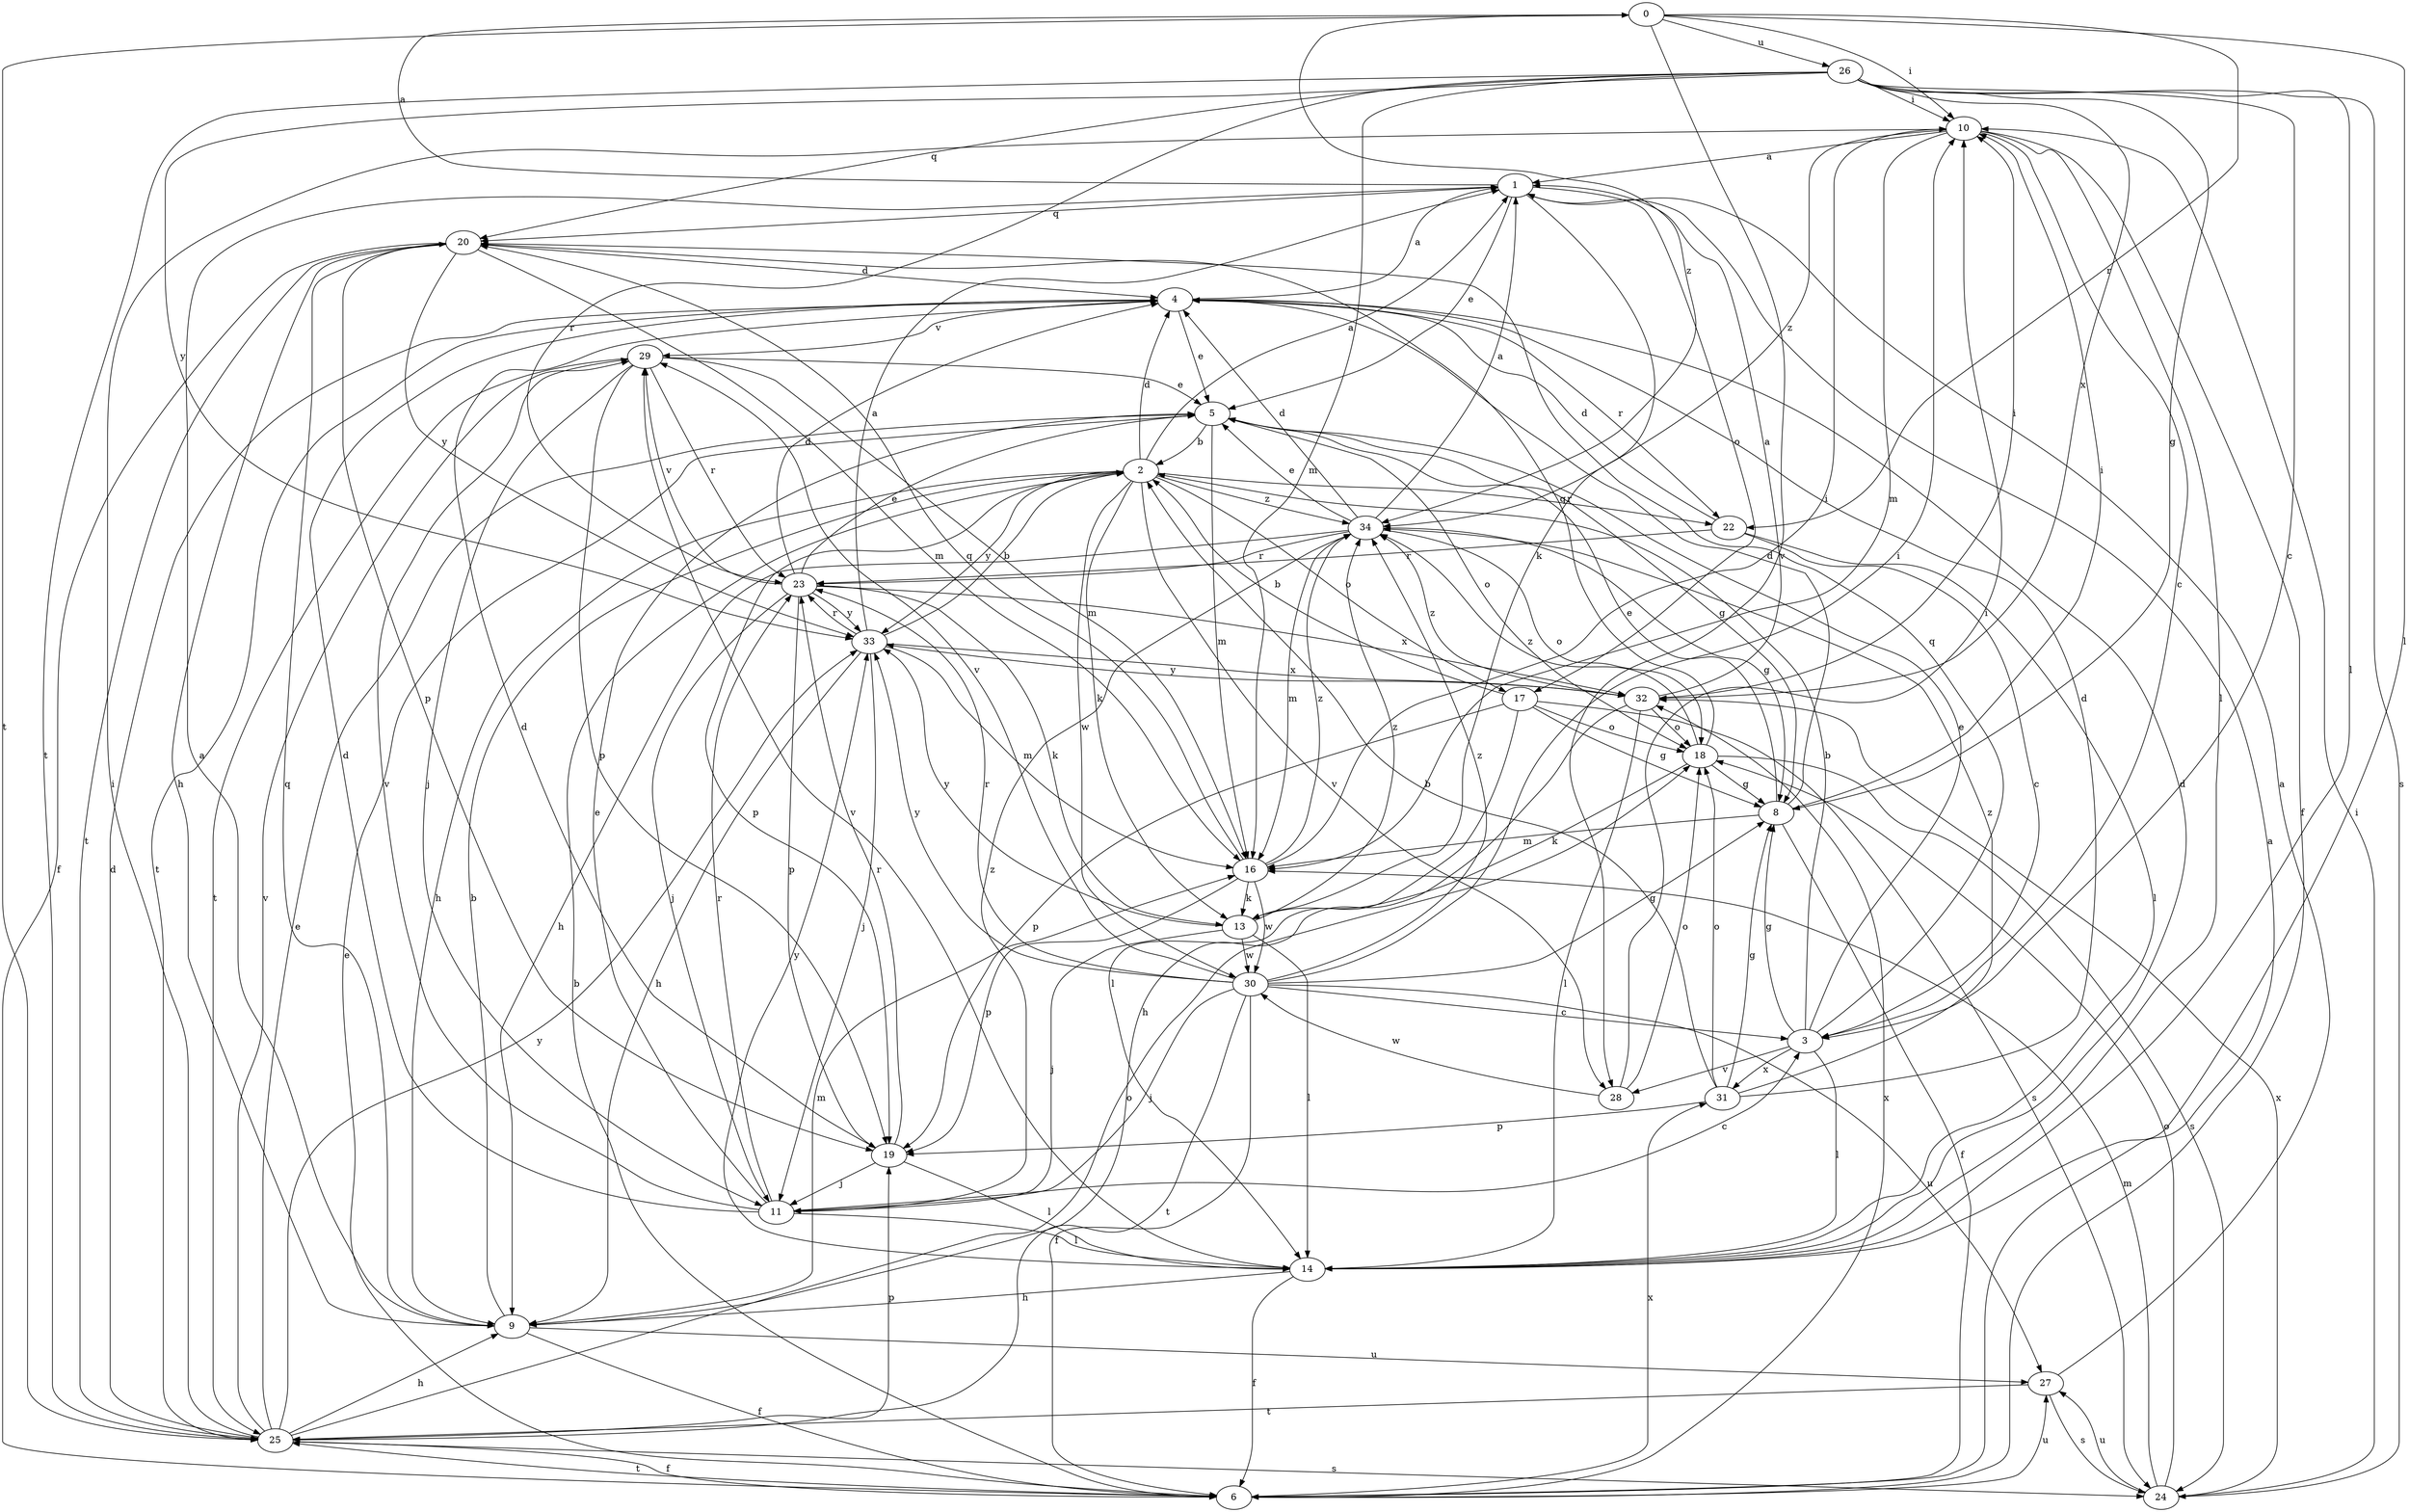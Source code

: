 strict digraph  {
0;
1;
2;
3;
4;
5;
6;
8;
9;
10;
11;
13;
14;
16;
17;
18;
19;
20;
22;
23;
24;
25;
26;
27;
28;
29;
30;
31;
32;
33;
34;
0 -> 10  [label=i];
0 -> 14  [label=l];
0 -> 22  [label=r];
0 -> 25  [label=t];
0 -> 26  [label=u];
0 -> 28  [label=v];
0 -> 34  [label=z];
1 -> 0  [label=a];
1 -> 5  [label=e];
1 -> 13  [label=k];
1 -> 17  [label=o];
1 -> 20  [label=q];
2 -> 1  [label=a];
2 -> 4  [label=d];
2 -> 9  [label=h];
2 -> 13  [label=k];
2 -> 17  [label=o];
2 -> 19  [label=p];
2 -> 22  [label=r];
2 -> 28  [label=v];
2 -> 30  [label=w];
2 -> 33  [label=y];
2 -> 34  [label=z];
3 -> 2  [label=b];
3 -> 5  [label=e];
3 -> 8  [label=g];
3 -> 14  [label=l];
3 -> 20  [label=q];
3 -> 28  [label=v];
3 -> 31  [label=x];
4 -> 1  [label=a];
4 -> 5  [label=e];
4 -> 22  [label=r];
4 -> 25  [label=t];
4 -> 29  [label=v];
5 -> 2  [label=b];
5 -> 8  [label=g];
5 -> 16  [label=m];
5 -> 18  [label=o];
6 -> 1  [label=a];
6 -> 2  [label=b];
6 -> 5  [label=e];
6 -> 25  [label=t];
6 -> 27  [label=u];
6 -> 31  [label=x];
6 -> 32  [label=x];
8 -> 4  [label=d];
8 -> 5  [label=e];
8 -> 6  [label=f];
8 -> 10  [label=i];
8 -> 16  [label=m];
9 -> 1  [label=a];
9 -> 2  [label=b];
9 -> 6  [label=f];
9 -> 16  [label=m];
9 -> 20  [label=q];
9 -> 27  [label=u];
10 -> 1  [label=a];
10 -> 3  [label=c];
10 -> 6  [label=f];
10 -> 14  [label=l];
10 -> 16  [label=m];
10 -> 34  [label=z];
11 -> 3  [label=c];
11 -> 4  [label=d];
11 -> 5  [label=e];
11 -> 14  [label=l];
11 -> 23  [label=r];
11 -> 29  [label=v];
11 -> 34  [label=z];
13 -> 11  [label=j];
13 -> 14  [label=l];
13 -> 30  [label=w];
13 -> 33  [label=y];
13 -> 34  [label=z];
14 -> 4  [label=d];
14 -> 6  [label=f];
14 -> 9  [label=h];
14 -> 29  [label=v];
14 -> 33  [label=y];
16 -> 10  [label=i];
16 -> 13  [label=k];
16 -> 19  [label=p];
16 -> 20  [label=q];
16 -> 30  [label=w];
16 -> 34  [label=z];
17 -> 2  [label=b];
17 -> 8  [label=g];
17 -> 14  [label=l];
17 -> 18  [label=o];
17 -> 19  [label=p];
17 -> 24  [label=s];
18 -> 8  [label=g];
18 -> 13  [label=k];
18 -> 20  [label=q];
18 -> 24  [label=s];
18 -> 34  [label=z];
19 -> 4  [label=d];
19 -> 11  [label=j];
19 -> 14  [label=l];
19 -> 23  [label=r];
20 -> 4  [label=d];
20 -> 6  [label=f];
20 -> 9  [label=h];
20 -> 16  [label=m];
20 -> 19  [label=p];
20 -> 25  [label=t];
20 -> 33  [label=y];
22 -> 3  [label=c];
22 -> 4  [label=d];
22 -> 14  [label=l];
22 -> 23  [label=r];
23 -> 4  [label=d];
23 -> 5  [label=e];
23 -> 11  [label=j];
23 -> 13  [label=k];
23 -> 19  [label=p];
23 -> 29  [label=v];
23 -> 32  [label=x];
23 -> 33  [label=y];
24 -> 10  [label=i];
24 -> 16  [label=m];
24 -> 18  [label=o];
24 -> 27  [label=u];
24 -> 32  [label=x];
25 -> 4  [label=d];
25 -> 5  [label=e];
25 -> 6  [label=f];
25 -> 9  [label=h];
25 -> 10  [label=i];
25 -> 18  [label=o];
25 -> 19  [label=p];
25 -> 24  [label=s];
25 -> 29  [label=v];
25 -> 33  [label=y];
26 -> 3  [label=c];
26 -> 8  [label=g];
26 -> 10  [label=i];
26 -> 14  [label=l];
26 -> 16  [label=m];
26 -> 20  [label=q];
26 -> 23  [label=r];
26 -> 24  [label=s];
26 -> 25  [label=t];
26 -> 32  [label=x];
26 -> 33  [label=y];
27 -> 1  [label=a];
27 -> 24  [label=s];
27 -> 25  [label=t];
28 -> 10  [label=i];
28 -> 18  [label=o];
28 -> 30  [label=w];
29 -> 5  [label=e];
29 -> 11  [label=j];
29 -> 16  [label=m];
29 -> 19  [label=p];
29 -> 23  [label=r];
29 -> 25  [label=t];
30 -> 3  [label=c];
30 -> 6  [label=f];
30 -> 8  [label=g];
30 -> 10  [label=i];
30 -> 11  [label=j];
30 -> 23  [label=r];
30 -> 25  [label=t];
30 -> 27  [label=u];
30 -> 29  [label=v];
30 -> 33  [label=y];
30 -> 34  [label=z];
31 -> 2  [label=b];
31 -> 4  [label=d];
31 -> 8  [label=g];
31 -> 18  [label=o];
31 -> 19  [label=p];
31 -> 34  [label=z];
32 -> 1  [label=a];
32 -> 9  [label=h];
32 -> 10  [label=i];
32 -> 14  [label=l];
32 -> 18  [label=o];
32 -> 33  [label=y];
32 -> 34  [label=z];
33 -> 1  [label=a];
33 -> 2  [label=b];
33 -> 9  [label=h];
33 -> 11  [label=j];
33 -> 16  [label=m];
33 -> 23  [label=r];
33 -> 32  [label=x];
34 -> 1  [label=a];
34 -> 4  [label=d];
34 -> 5  [label=e];
34 -> 8  [label=g];
34 -> 9  [label=h];
34 -> 16  [label=m];
34 -> 18  [label=o];
34 -> 23  [label=r];
}

